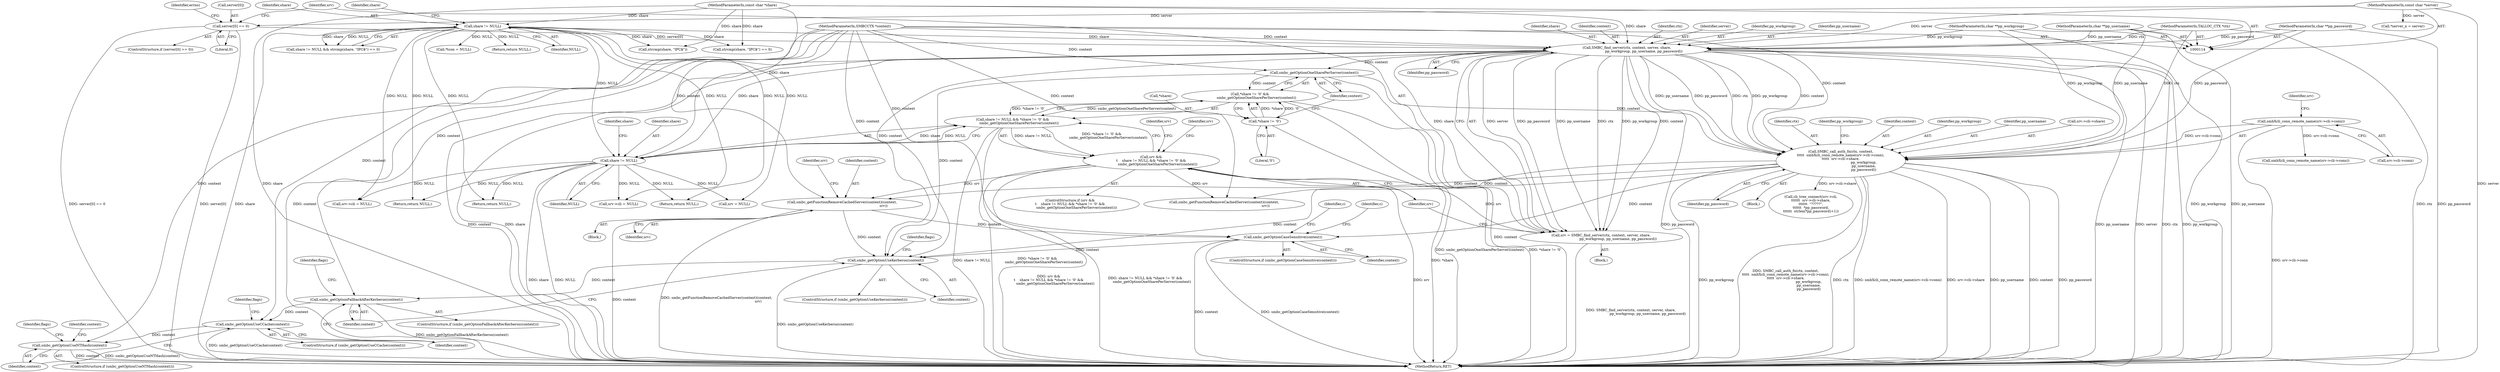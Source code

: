 digraph "0_samba_1ba49b8f389eda3414b14410c7fbcb4041ca06b1@API" {
"1000308" [label="(Call,smbc_getFunctionRemoveCachedServer(context)(context,\n                                                                            srv))"];
"1000224" [label="(Call,SMBC_call_auth_fn(ctx, context,\n\t\t\t\t\t  smbXcli_conn_remote_name(srv->cli->conn),\n\t\t\t\t\t  srv->cli->share,\n                                          pp_workgroup,\n                                          pp_username,\n                                          pp_password))"];
"1000194" [label="(Call,SMBC_find_server(ctx, context, server, share,\n                               pp_workgroup, pp_username, pp_password))"];
"1000115" [label="(MethodParameterIn,TALLOC_CTX *ctx)"];
"1000116" [label="(MethodParameterIn,SMBCCTX *context)"];
"1000181" [label="(Call,server[0] == 0)"];
"1000118" [label="(MethodParameterIn,const char *server)"];
"1000146" [label="(Call,share != NULL)"];
"1000120" [label="(MethodParameterIn,const char *share)"];
"1000121" [label="(MethodParameterIn,char **pp_workgroup)"];
"1000122" [label="(MethodParameterIn,char **pp_username)"];
"1000123" [label="(MethodParameterIn,char **pp_password)"];
"1000214" [label="(Call,smbc_getOptionOneSharePerServer(context))"];
"1000227" [label="(Call,smbXcli_conn_remote_name(srv->cli->conn))"];
"1000203" [label="(Call,srv &&\n\t    share != NULL && *share != '\0' &&\n            smbc_getOptionOneSharePerServer(context))"];
"1000192" [label="(Call,srv = SMBC_find_server(ctx, context, server, share,\n                               pp_workgroup, pp_username, pp_password))"];
"1000205" [label="(Call,share != NULL && *share != '\0' &&\n            smbc_getOptionOneSharePerServer(context))"];
"1000206" [label="(Call,share != NULL)"];
"1000209" [label="(Call,*share != '\0' &&\n            smbc_getOptionOneSharePerServer(context))"];
"1000210" [label="(Call,*share != '\0')"];
"1000343" [label="(Call,smbc_getOptionCaseSensitive(context))"];
"1000454" [label="(Call,smbc_getOptionUseKerberos(context))"];
"1000461" [label="(Call,smbc_getOptionFallbackAfterKerberos(context))"];
"1000468" [label="(Call,smbc_getOptionUseCCache(context))"];
"1000475" [label="(Call,smbc_getOptionUseNTHash(context))"];
"1000120" [label="(MethodParameterIn,const char *share)"];
"1000227" [label="(Call,smbXcli_conn_remote_name(srv->cli->conn))"];
"1000193" [label="(Identifier,srv)"];
"1000202" [label="(ControlStructure,if (srv &&\n\t    share != NULL && *share != '\0' &&\n            smbc_getOptionOneSharePerServer(context)))"];
"1000233" [label="(Call,srv->cli->share)"];
"1000269" [label="(Return,return NULL;)"];
"1000479" [label="(Identifier,flags)"];
"1000194" [label="(Call,SMBC_find_server(ctx, context, server, share,\n                               pp_workgroup, pp_username, pp_password))"];
"1000212" [label="(Identifier,share)"];
"1000223" [label="(Block,)"];
"1000210" [label="(Call,*share != '\0')"];
"1000139" [label="(Call,*server_n = server)"];
"1000461" [label="(Call,smbc_getOptionFallbackAfterKerberos(context))"];
"1000188" [label="(Identifier,errno)"];
"1000454" [label="(Call,smbc_getOptionUseKerberos(context))"];
"1000221" [label="(Identifier,srv)"];
"1000200" [label="(Identifier,pp_username)"];
"1000352" [label="(Identifier,c)"];
"1000405" [label="(Identifier,srv)"];
"1000225" [label="(Identifier,ctx)"];
"1000434" [label="(Return,return NULL;)"];
"1000475" [label="(Call,smbc_getOptionUseNTHash(context))"];
"1000215" [label="(Identifier,context)"];
"1000203" [label="(Call,srv &&\n\t    share != NULL && *share != '\0' &&\n            smbc_getOptionOneSharePerServer(context))"];
"1000181" [label="(Call,server[0] == 0)"];
"1000204" [label="(Identifier,srv)"];
"1000261" [label="(Call,srv->cli = NULL)"];
"1000214" [label="(Call,smbc_getOptionOneSharePerServer(context))"];
"1000147" [label="(Identifier,share)"];
"1000146" [label="(Call,share != NULL)"];
"1000273" [label="(Call,cli_tree_connect(srv->cli,\n\t\t\t\t\t\t  srv->cli->share,\n\t\t\t\t\t\t  \"?????\",\n\t\t\t\t\t\t  *pp_password,\n\t\t\t\t\t\t  strlen(*pp_password)+1))"];
"1000198" [label="(Identifier,share)"];
"1000213" [label="(Literal,'\0')"];
"1000122" [label="(MethodParameterIn,char **pp_username)"];
"1000224" [label="(Call,SMBC_call_auth_fn(ctx, context,\n\t\t\t\t\t  smbXcli_conn_remote_name(srv->cli->conn),\n\t\t\t\t\t  srv->cli->share,\n                                          pp_workgroup,\n                                          pp_username,\n                                          pp_password))"];
"1000474" [label="(ControlStructure,if (smbc_getOptionUseNTHash(context)))"];
"1000342" [label="(ControlStructure,if (smbc_getOptionCaseSensitive(context)))"];
"1000311" [label="(Call,srv = NULL)"];
"1000266" [label="(Call,smbc_getFunctionRemoveCachedServer(context)(context,\n                                                                            srv))"];
"1000228" [label="(Call,srv->cli->conn)"];
"1000115" [label="(MethodParameterIn,TALLOC_CTX *ctx)"];
"1000496" [label="(MethodReturn,RET)"];
"1000416" [label="(Return,return NULL;)"];
"1000240" [label="(Identifier,pp_password)"];
"1000235" [label="(Identifier,srv)"];
"1000196" [label="(Identifier,context)"];
"1000309" [label="(Identifier,context)"];
"1000488" [label="(Identifier,context)"];
"1000150" [label="(Call,strcmp(share, \"IPC$\"))"];
"1000347" [label="(Identifier,c)"];
"1000472" [label="(Identifier,flags)"];
"1000476" [label="(Identifier,context)"];
"1000458" [label="(Identifier,flags)"];
"1000151" [label="(Identifier,share)"];
"1000460" [label="(ControlStructure,if (smbc_getOptionFallbackAfterKerberos(context)))"];
"1000303" [label="(Call,srv->cli = NULL)"];
"1000294" [label="(Block,)"];
"1000383" [label="(Call,smbXcli_conn_remote_name(srv->cli->conn))"];
"1000192" [label="(Call,srv = SMBC_find_server(ctx, context, server, share,\n                               pp_workgroup, pp_username, pp_password))"];
"1000195" [label="(Identifier,ctx)"];
"1000182" [label="(Call,server[0])"];
"1000343" [label="(Call,smbc_getOptionCaseSensitive(context))"];
"1000245" [label="(Identifier,pp_workgroup)"];
"1000453" [label="(ControlStructure,if (smbc_getOptionUseKerberos(context)))"];
"1000148" [label="(Identifier,NULL)"];
"1000469" [label="(Identifier,context)"];
"1000123" [label="(MethodParameterIn,char **pp_password)"];
"1000226" [label="(Identifier,context)"];
"1000209" [label="(Call,*share != '\0' &&\n            smbc_getOptionOneSharePerServer(context))"];
"1000455" [label="(Identifier,context)"];
"1000206" [label="(Call,share != NULL)"];
"1000145" [label="(Call,share != NULL && strcmp(share, \"IPC$\") == 0)"];
"1000205" [label="(Call,share != NULL && *share != '\0' &&\n            smbc_getOptionOneSharePerServer(context))"];
"1000207" [label="(Identifier,share)"];
"1000185" [label="(Literal,0)"];
"1000312" [label="(Identifier,srv)"];
"1000465" [label="(Identifier,flags)"];
"1000238" [label="(Identifier,pp_workgroup)"];
"1000308" [label="(Call,smbc_getFunctionRemoveCachedServer(context)(context,\n                                                                            srv))"];
"1000149" [label="(Call,strcmp(share, \"IPC$\") == 0)"];
"1000121" [label="(MethodParameterIn,char **pp_workgroup)"];
"1000201" [label="(Identifier,pp_password)"];
"1000211" [label="(Call,*share)"];
"1000467" [label="(ControlStructure,if (smbc_getOptionUseCCache(context)))"];
"1000167" [label="(Call,*tcon = NULL)"];
"1000462" [label="(Identifier,context)"];
"1000208" [label="(Identifier,NULL)"];
"1000197" [label="(Identifier,server)"];
"1000180" [label="(ControlStructure,if (server[0] == 0))"];
"1000118" [label="(MethodParameterIn,const char *server)"];
"1000125" [label="(Block,)"];
"1000190" [label="(Return,return NULL;)"];
"1000310" [label="(Identifier,srv)"];
"1000468" [label="(Call,smbc_getOptionUseCCache(context))"];
"1000116" [label="(MethodParameterIn,SMBCCTX *context)"];
"1000199" [label="(Identifier,pp_workgroup)"];
"1000344" [label="(Identifier,context)"];
"1000239" [label="(Identifier,pp_username)"];
"1000308" -> "1000294"  [label="AST: "];
"1000308" -> "1000310"  [label="CFG: "];
"1000309" -> "1000308"  [label="AST: "];
"1000310" -> "1000308"  [label="AST: "];
"1000312" -> "1000308"  [label="CFG: "];
"1000308" -> "1000496"  [label="DDG: context"];
"1000308" -> "1000496"  [label="DDG: smbc_getFunctionRemoveCachedServer(context)(context,\n                                                                            srv)"];
"1000224" -> "1000308"  [label="DDG: context"];
"1000116" -> "1000308"  [label="DDG: context"];
"1000203" -> "1000308"  [label="DDG: srv"];
"1000308" -> "1000343"  [label="DDG: context"];
"1000308" -> "1000454"  [label="DDG: context"];
"1000224" -> "1000223"  [label="AST: "];
"1000224" -> "1000240"  [label="CFG: "];
"1000225" -> "1000224"  [label="AST: "];
"1000226" -> "1000224"  [label="AST: "];
"1000227" -> "1000224"  [label="AST: "];
"1000233" -> "1000224"  [label="AST: "];
"1000238" -> "1000224"  [label="AST: "];
"1000239" -> "1000224"  [label="AST: "];
"1000240" -> "1000224"  [label="AST: "];
"1000245" -> "1000224"  [label="CFG: "];
"1000224" -> "1000496"  [label="DDG: ctx"];
"1000224" -> "1000496"  [label="DDG: smbXcli_conn_remote_name(srv->cli->conn)"];
"1000224" -> "1000496"  [label="DDG: srv->cli->share"];
"1000224" -> "1000496"  [label="DDG: pp_username"];
"1000224" -> "1000496"  [label="DDG: context"];
"1000224" -> "1000496"  [label="DDG: pp_password"];
"1000224" -> "1000496"  [label="DDG: pp_workgroup"];
"1000224" -> "1000496"  [label="DDG: SMBC_call_auth_fn(ctx, context,\n\t\t\t\t\t  smbXcli_conn_remote_name(srv->cli->conn),\n\t\t\t\t\t  srv->cli->share,\n                                          pp_workgroup,\n                                          pp_username,\n                                          pp_password)"];
"1000194" -> "1000224"  [label="DDG: ctx"];
"1000194" -> "1000224"  [label="DDG: context"];
"1000194" -> "1000224"  [label="DDG: pp_workgroup"];
"1000194" -> "1000224"  [label="DDG: pp_username"];
"1000194" -> "1000224"  [label="DDG: pp_password"];
"1000115" -> "1000224"  [label="DDG: ctx"];
"1000214" -> "1000224"  [label="DDG: context"];
"1000116" -> "1000224"  [label="DDG: context"];
"1000227" -> "1000224"  [label="DDG: srv->cli->conn"];
"1000121" -> "1000224"  [label="DDG: pp_workgroup"];
"1000122" -> "1000224"  [label="DDG: pp_username"];
"1000123" -> "1000224"  [label="DDG: pp_password"];
"1000224" -> "1000266"  [label="DDG: context"];
"1000224" -> "1000273"  [label="DDG: srv->cli->share"];
"1000224" -> "1000343"  [label="DDG: context"];
"1000224" -> "1000454"  [label="DDG: context"];
"1000194" -> "1000192"  [label="AST: "];
"1000194" -> "1000201"  [label="CFG: "];
"1000195" -> "1000194"  [label="AST: "];
"1000196" -> "1000194"  [label="AST: "];
"1000197" -> "1000194"  [label="AST: "];
"1000198" -> "1000194"  [label="AST: "];
"1000199" -> "1000194"  [label="AST: "];
"1000200" -> "1000194"  [label="AST: "];
"1000201" -> "1000194"  [label="AST: "];
"1000192" -> "1000194"  [label="CFG: "];
"1000194" -> "1000496"  [label="DDG: pp_password"];
"1000194" -> "1000496"  [label="DDG: pp_username"];
"1000194" -> "1000496"  [label="DDG: ctx"];
"1000194" -> "1000496"  [label="DDG: server"];
"1000194" -> "1000496"  [label="DDG: pp_workgroup"];
"1000194" -> "1000496"  [label="DDG: context"];
"1000194" -> "1000496"  [label="DDG: share"];
"1000194" -> "1000192"  [label="DDG: server"];
"1000194" -> "1000192"  [label="DDG: pp_password"];
"1000194" -> "1000192"  [label="DDG: pp_username"];
"1000194" -> "1000192"  [label="DDG: ctx"];
"1000194" -> "1000192"  [label="DDG: pp_workgroup"];
"1000194" -> "1000192"  [label="DDG: context"];
"1000194" -> "1000192"  [label="DDG: share"];
"1000115" -> "1000194"  [label="DDG: ctx"];
"1000116" -> "1000194"  [label="DDG: context"];
"1000181" -> "1000194"  [label="DDG: server[0]"];
"1000118" -> "1000194"  [label="DDG: server"];
"1000146" -> "1000194"  [label="DDG: share"];
"1000120" -> "1000194"  [label="DDG: share"];
"1000121" -> "1000194"  [label="DDG: pp_workgroup"];
"1000122" -> "1000194"  [label="DDG: pp_username"];
"1000123" -> "1000194"  [label="DDG: pp_password"];
"1000194" -> "1000206"  [label="DDG: share"];
"1000194" -> "1000214"  [label="DDG: context"];
"1000194" -> "1000454"  [label="DDG: context"];
"1000115" -> "1000114"  [label="AST: "];
"1000115" -> "1000496"  [label="DDG: ctx"];
"1000116" -> "1000114"  [label="AST: "];
"1000116" -> "1000496"  [label="DDG: context"];
"1000116" -> "1000214"  [label="DDG: context"];
"1000116" -> "1000266"  [label="DDG: context"];
"1000116" -> "1000343"  [label="DDG: context"];
"1000116" -> "1000454"  [label="DDG: context"];
"1000116" -> "1000461"  [label="DDG: context"];
"1000116" -> "1000468"  [label="DDG: context"];
"1000116" -> "1000475"  [label="DDG: context"];
"1000181" -> "1000180"  [label="AST: "];
"1000181" -> "1000185"  [label="CFG: "];
"1000182" -> "1000181"  [label="AST: "];
"1000185" -> "1000181"  [label="AST: "];
"1000188" -> "1000181"  [label="CFG: "];
"1000193" -> "1000181"  [label="CFG: "];
"1000181" -> "1000496"  [label="DDG: server[0]"];
"1000181" -> "1000496"  [label="DDG: server[0] == 0"];
"1000118" -> "1000181"  [label="DDG: server"];
"1000118" -> "1000114"  [label="AST: "];
"1000118" -> "1000496"  [label="DDG: server"];
"1000118" -> "1000139"  [label="DDG: server"];
"1000146" -> "1000145"  [label="AST: "];
"1000146" -> "1000148"  [label="CFG: "];
"1000147" -> "1000146"  [label="AST: "];
"1000148" -> "1000146"  [label="AST: "];
"1000151" -> "1000146"  [label="CFG: "];
"1000145" -> "1000146"  [label="CFG: "];
"1000146" -> "1000496"  [label="DDG: share"];
"1000146" -> "1000145"  [label="DDG: share"];
"1000146" -> "1000145"  [label="DDG: NULL"];
"1000120" -> "1000146"  [label="DDG: share"];
"1000146" -> "1000149"  [label="DDG: share"];
"1000146" -> "1000150"  [label="DDG: share"];
"1000146" -> "1000167"  [label="DDG: NULL"];
"1000146" -> "1000190"  [label="DDG: NULL"];
"1000146" -> "1000206"  [label="DDG: NULL"];
"1000146" -> "1000261"  [label="DDG: NULL"];
"1000146" -> "1000269"  [label="DDG: NULL"];
"1000146" -> "1000303"  [label="DDG: NULL"];
"1000146" -> "1000311"  [label="DDG: NULL"];
"1000146" -> "1000416"  [label="DDG: NULL"];
"1000146" -> "1000434"  [label="DDG: NULL"];
"1000120" -> "1000114"  [label="AST: "];
"1000120" -> "1000496"  [label="DDG: share"];
"1000120" -> "1000149"  [label="DDG: share"];
"1000120" -> "1000150"  [label="DDG: share"];
"1000120" -> "1000206"  [label="DDG: share"];
"1000121" -> "1000114"  [label="AST: "];
"1000121" -> "1000496"  [label="DDG: pp_workgroup"];
"1000122" -> "1000114"  [label="AST: "];
"1000122" -> "1000496"  [label="DDG: pp_username"];
"1000123" -> "1000114"  [label="AST: "];
"1000123" -> "1000496"  [label="DDG: pp_password"];
"1000214" -> "1000209"  [label="AST: "];
"1000214" -> "1000215"  [label="CFG: "];
"1000215" -> "1000214"  [label="AST: "];
"1000209" -> "1000214"  [label="CFG: "];
"1000214" -> "1000496"  [label="DDG: context"];
"1000214" -> "1000209"  [label="DDG: context"];
"1000214" -> "1000454"  [label="DDG: context"];
"1000227" -> "1000228"  [label="CFG: "];
"1000228" -> "1000227"  [label="AST: "];
"1000235" -> "1000227"  [label="CFG: "];
"1000227" -> "1000496"  [label="DDG: srv->cli->conn"];
"1000227" -> "1000383"  [label="DDG: srv->cli->conn"];
"1000203" -> "1000202"  [label="AST: "];
"1000203" -> "1000204"  [label="CFG: "];
"1000203" -> "1000205"  [label="CFG: "];
"1000204" -> "1000203"  [label="AST: "];
"1000205" -> "1000203"  [label="AST: "];
"1000221" -> "1000203"  [label="CFG: "];
"1000405" -> "1000203"  [label="CFG: "];
"1000203" -> "1000496"  [label="DDG: srv &&\n\t    share != NULL && *share != '\0' &&\n            smbc_getOptionOneSharePerServer(context)"];
"1000203" -> "1000496"  [label="DDG: share != NULL && *share != '\0' &&\n            smbc_getOptionOneSharePerServer(context)"];
"1000203" -> "1000496"  [label="DDG: srv"];
"1000192" -> "1000203"  [label="DDG: srv"];
"1000205" -> "1000203"  [label="DDG: share != NULL"];
"1000205" -> "1000203"  [label="DDG: *share != '\0' &&\n            smbc_getOptionOneSharePerServer(context)"];
"1000203" -> "1000266"  [label="DDG: srv"];
"1000192" -> "1000125"  [label="AST: "];
"1000193" -> "1000192"  [label="AST: "];
"1000204" -> "1000192"  [label="CFG: "];
"1000192" -> "1000496"  [label="DDG: SMBC_find_server(ctx, context, server, share,\n                               pp_workgroup, pp_username, pp_password)"];
"1000205" -> "1000206"  [label="CFG: "];
"1000205" -> "1000209"  [label="CFG: "];
"1000206" -> "1000205"  [label="AST: "];
"1000209" -> "1000205"  [label="AST: "];
"1000205" -> "1000496"  [label="DDG: *share != '\0' &&\n            smbc_getOptionOneSharePerServer(context)"];
"1000205" -> "1000496"  [label="DDG: share != NULL"];
"1000206" -> "1000205"  [label="DDG: share"];
"1000206" -> "1000205"  [label="DDG: NULL"];
"1000209" -> "1000205"  [label="DDG: *share != '\0'"];
"1000209" -> "1000205"  [label="DDG: smbc_getOptionOneSharePerServer(context)"];
"1000206" -> "1000208"  [label="CFG: "];
"1000207" -> "1000206"  [label="AST: "];
"1000208" -> "1000206"  [label="AST: "];
"1000212" -> "1000206"  [label="CFG: "];
"1000206" -> "1000496"  [label="DDG: NULL"];
"1000206" -> "1000496"  [label="DDG: share"];
"1000206" -> "1000261"  [label="DDG: NULL"];
"1000206" -> "1000269"  [label="DDG: NULL"];
"1000206" -> "1000303"  [label="DDG: NULL"];
"1000206" -> "1000311"  [label="DDG: NULL"];
"1000206" -> "1000416"  [label="DDG: NULL"];
"1000206" -> "1000434"  [label="DDG: NULL"];
"1000209" -> "1000210"  [label="CFG: "];
"1000210" -> "1000209"  [label="AST: "];
"1000209" -> "1000496"  [label="DDG: *share != '\0'"];
"1000209" -> "1000496"  [label="DDG: smbc_getOptionOneSharePerServer(context)"];
"1000210" -> "1000209"  [label="DDG: *share"];
"1000210" -> "1000209"  [label="DDG: '\0'"];
"1000210" -> "1000213"  [label="CFG: "];
"1000211" -> "1000210"  [label="AST: "];
"1000213" -> "1000210"  [label="AST: "];
"1000215" -> "1000210"  [label="CFG: "];
"1000210" -> "1000496"  [label="DDG: *share"];
"1000343" -> "1000342"  [label="AST: "];
"1000343" -> "1000344"  [label="CFG: "];
"1000344" -> "1000343"  [label="AST: "];
"1000347" -> "1000343"  [label="CFG: "];
"1000352" -> "1000343"  [label="CFG: "];
"1000343" -> "1000496"  [label="DDG: context"];
"1000343" -> "1000496"  [label="DDG: smbc_getOptionCaseSensitive(context)"];
"1000343" -> "1000454"  [label="DDG: context"];
"1000454" -> "1000453"  [label="AST: "];
"1000454" -> "1000455"  [label="CFG: "];
"1000455" -> "1000454"  [label="AST: "];
"1000458" -> "1000454"  [label="CFG: "];
"1000462" -> "1000454"  [label="CFG: "];
"1000454" -> "1000496"  [label="DDG: smbc_getOptionUseKerberos(context)"];
"1000454" -> "1000461"  [label="DDG: context"];
"1000461" -> "1000460"  [label="AST: "];
"1000461" -> "1000462"  [label="CFG: "];
"1000462" -> "1000461"  [label="AST: "];
"1000465" -> "1000461"  [label="CFG: "];
"1000469" -> "1000461"  [label="CFG: "];
"1000461" -> "1000496"  [label="DDG: smbc_getOptionFallbackAfterKerberos(context)"];
"1000461" -> "1000468"  [label="DDG: context"];
"1000468" -> "1000467"  [label="AST: "];
"1000468" -> "1000469"  [label="CFG: "];
"1000469" -> "1000468"  [label="AST: "];
"1000472" -> "1000468"  [label="CFG: "];
"1000476" -> "1000468"  [label="CFG: "];
"1000468" -> "1000496"  [label="DDG: smbc_getOptionUseCCache(context)"];
"1000468" -> "1000475"  [label="DDG: context"];
"1000475" -> "1000474"  [label="AST: "];
"1000475" -> "1000476"  [label="CFG: "];
"1000476" -> "1000475"  [label="AST: "];
"1000479" -> "1000475"  [label="CFG: "];
"1000488" -> "1000475"  [label="CFG: "];
"1000475" -> "1000496"  [label="DDG: context"];
"1000475" -> "1000496"  [label="DDG: smbc_getOptionUseNTHash(context)"];
}
